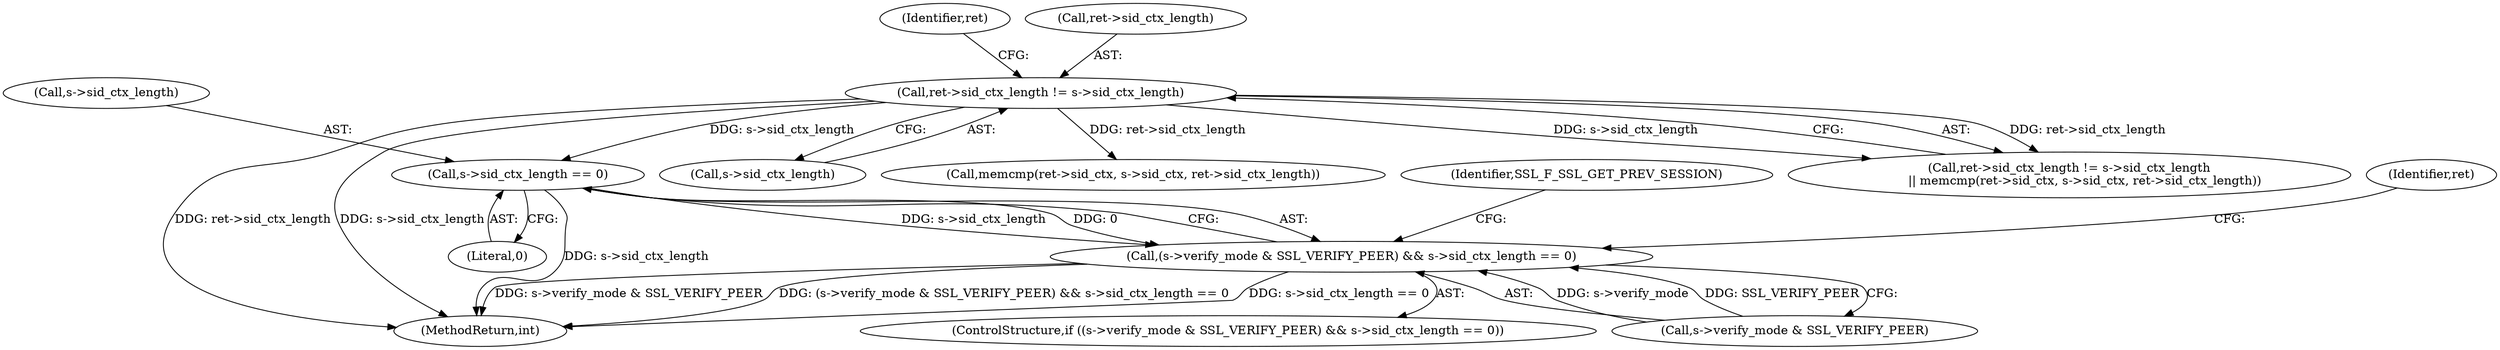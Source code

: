 digraph "0_openssl_a004e72b95835136d3f1ea90517f706c24c03da7_0@pointer" {
"1000356" [label="(Call,s->sid_ctx_length == 0)"];
"1000330" [label="(Call,ret->sid_ctx_length != s->sid_ctx_length)"];
"1000350" [label="(Call,(s->verify_mode & SSL_VERIFY_PEER) && s->sid_ctx_length == 0)"];
"1000363" [label="(Identifier,SSL_F_SSL_GET_PREV_SESSION)"];
"1000516" [label="(MethodReturn,int)"];
"1000339" [label="(Identifier,ret)"];
"1000331" [label="(Call,ret->sid_ctx_length)"];
"1000351" [label="(Call,s->verify_mode & SSL_VERIFY_PEER)"];
"1000330" [label="(Call,ret->sid_ctx_length != s->sid_ctx_length)"];
"1000357" [label="(Call,s->sid_ctx_length)"];
"1000334" [label="(Call,s->sid_ctx_length)"];
"1000372" [label="(Identifier,ret)"];
"1000349" [label="(ControlStructure,if ((s->verify_mode & SSL_VERIFY_PEER) && s->sid_ctx_length == 0))"];
"1000337" [label="(Call,memcmp(ret->sid_ctx, s->sid_ctx, ret->sid_ctx_length))"];
"1000356" [label="(Call,s->sid_ctx_length == 0)"];
"1000350" [label="(Call,(s->verify_mode & SSL_VERIFY_PEER) && s->sid_ctx_length == 0)"];
"1000329" [label="(Call,ret->sid_ctx_length != s->sid_ctx_length\n        || memcmp(ret->sid_ctx, s->sid_ctx, ret->sid_ctx_length))"];
"1000360" [label="(Literal,0)"];
"1000356" -> "1000350"  [label="AST: "];
"1000356" -> "1000360"  [label="CFG: "];
"1000357" -> "1000356"  [label="AST: "];
"1000360" -> "1000356"  [label="AST: "];
"1000350" -> "1000356"  [label="CFG: "];
"1000356" -> "1000516"  [label="DDG: s->sid_ctx_length"];
"1000356" -> "1000350"  [label="DDG: s->sid_ctx_length"];
"1000356" -> "1000350"  [label="DDG: 0"];
"1000330" -> "1000356"  [label="DDG: s->sid_ctx_length"];
"1000330" -> "1000329"  [label="AST: "];
"1000330" -> "1000334"  [label="CFG: "];
"1000331" -> "1000330"  [label="AST: "];
"1000334" -> "1000330"  [label="AST: "];
"1000339" -> "1000330"  [label="CFG: "];
"1000329" -> "1000330"  [label="CFG: "];
"1000330" -> "1000516"  [label="DDG: s->sid_ctx_length"];
"1000330" -> "1000516"  [label="DDG: ret->sid_ctx_length"];
"1000330" -> "1000329"  [label="DDG: ret->sid_ctx_length"];
"1000330" -> "1000329"  [label="DDG: s->sid_ctx_length"];
"1000330" -> "1000337"  [label="DDG: ret->sid_ctx_length"];
"1000350" -> "1000349"  [label="AST: "];
"1000350" -> "1000351"  [label="CFG: "];
"1000351" -> "1000350"  [label="AST: "];
"1000363" -> "1000350"  [label="CFG: "];
"1000372" -> "1000350"  [label="CFG: "];
"1000350" -> "1000516"  [label="DDG: s->sid_ctx_length == 0"];
"1000350" -> "1000516"  [label="DDG: s->verify_mode & SSL_VERIFY_PEER"];
"1000350" -> "1000516"  [label="DDG: (s->verify_mode & SSL_VERIFY_PEER) && s->sid_ctx_length == 0"];
"1000351" -> "1000350"  [label="DDG: s->verify_mode"];
"1000351" -> "1000350"  [label="DDG: SSL_VERIFY_PEER"];
}
